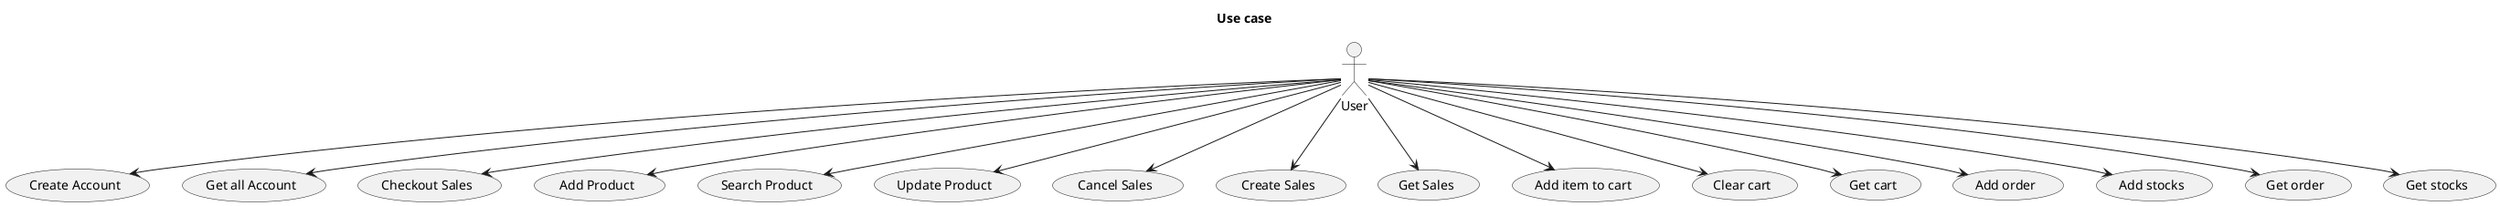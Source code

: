 @startuml use_case
title Use case
actor User


usecase "Create Account" as UC1
usecase "Get all Account" as UC2

usecase "Checkout Sales" as UC3

usecase "Add Product" as UC4
usecase "Search Product" as UC5
usecase "Update Product" as UC6

usecase "Cancel Sales" as UC7
usecase "Create Sales" as UC8
usecase "Get Sales" as UC9

usecase "Add item to cart" as UC10
usecase "Clear cart" as UC11
usecase "Get cart" as UC12

usecase "Add order" as UC13
usecase "Add stocks" as UC14
usecase "Get order" as UC15
usecase "Get stocks" as UC16


User --> UC1
User --> UC2
User --> UC3
User --> UC4
User --> UC5
User --> UC6
User --> UC7
User --> UC8
User --> UC9
User --> UC10
User --> UC11
User --> UC12
User --> UC13
User --> UC14
User --> UC15
User --> UC16


@enduml